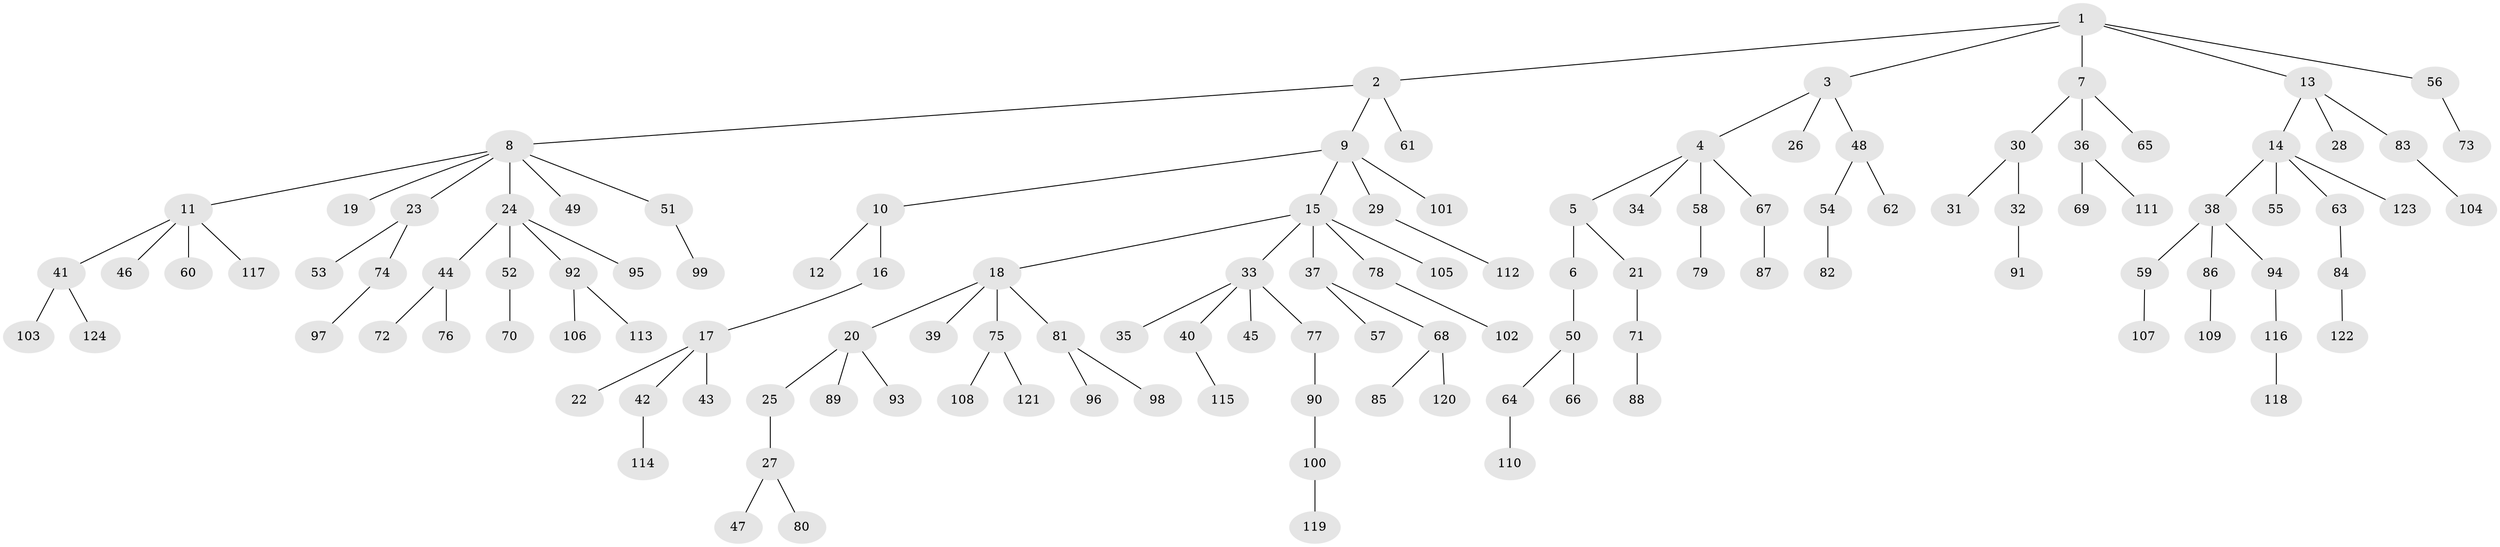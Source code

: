 // Generated by graph-tools (version 1.1) at 2025/15/03/09/25 04:15:42]
// undirected, 124 vertices, 123 edges
graph export_dot {
graph [start="1"]
  node [color=gray90,style=filled];
  1;
  2;
  3;
  4;
  5;
  6;
  7;
  8;
  9;
  10;
  11;
  12;
  13;
  14;
  15;
  16;
  17;
  18;
  19;
  20;
  21;
  22;
  23;
  24;
  25;
  26;
  27;
  28;
  29;
  30;
  31;
  32;
  33;
  34;
  35;
  36;
  37;
  38;
  39;
  40;
  41;
  42;
  43;
  44;
  45;
  46;
  47;
  48;
  49;
  50;
  51;
  52;
  53;
  54;
  55;
  56;
  57;
  58;
  59;
  60;
  61;
  62;
  63;
  64;
  65;
  66;
  67;
  68;
  69;
  70;
  71;
  72;
  73;
  74;
  75;
  76;
  77;
  78;
  79;
  80;
  81;
  82;
  83;
  84;
  85;
  86;
  87;
  88;
  89;
  90;
  91;
  92;
  93;
  94;
  95;
  96;
  97;
  98;
  99;
  100;
  101;
  102;
  103;
  104;
  105;
  106;
  107;
  108;
  109;
  110;
  111;
  112;
  113;
  114;
  115;
  116;
  117;
  118;
  119;
  120;
  121;
  122;
  123;
  124;
  1 -- 2;
  1 -- 3;
  1 -- 7;
  1 -- 13;
  1 -- 56;
  2 -- 8;
  2 -- 9;
  2 -- 61;
  3 -- 4;
  3 -- 26;
  3 -- 48;
  4 -- 5;
  4 -- 34;
  4 -- 58;
  4 -- 67;
  5 -- 6;
  5 -- 21;
  6 -- 50;
  7 -- 30;
  7 -- 36;
  7 -- 65;
  8 -- 11;
  8 -- 19;
  8 -- 23;
  8 -- 24;
  8 -- 49;
  8 -- 51;
  9 -- 10;
  9 -- 15;
  9 -- 29;
  9 -- 101;
  10 -- 12;
  10 -- 16;
  11 -- 41;
  11 -- 46;
  11 -- 60;
  11 -- 117;
  13 -- 14;
  13 -- 28;
  13 -- 83;
  14 -- 38;
  14 -- 55;
  14 -- 63;
  14 -- 123;
  15 -- 18;
  15 -- 33;
  15 -- 37;
  15 -- 78;
  15 -- 105;
  16 -- 17;
  17 -- 22;
  17 -- 42;
  17 -- 43;
  18 -- 20;
  18 -- 39;
  18 -- 75;
  18 -- 81;
  20 -- 25;
  20 -- 89;
  20 -- 93;
  21 -- 71;
  23 -- 53;
  23 -- 74;
  24 -- 44;
  24 -- 52;
  24 -- 92;
  24 -- 95;
  25 -- 27;
  27 -- 47;
  27 -- 80;
  29 -- 112;
  30 -- 31;
  30 -- 32;
  32 -- 91;
  33 -- 35;
  33 -- 40;
  33 -- 45;
  33 -- 77;
  36 -- 69;
  36 -- 111;
  37 -- 57;
  37 -- 68;
  38 -- 59;
  38 -- 86;
  38 -- 94;
  40 -- 115;
  41 -- 103;
  41 -- 124;
  42 -- 114;
  44 -- 72;
  44 -- 76;
  48 -- 54;
  48 -- 62;
  50 -- 64;
  50 -- 66;
  51 -- 99;
  52 -- 70;
  54 -- 82;
  56 -- 73;
  58 -- 79;
  59 -- 107;
  63 -- 84;
  64 -- 110;
  67 -- 87;
  68 -- 85;
  68 -- 120;
  71 -- 88;
  74 -- 97;
  75 -- 108;
  75 -- 121;
  77 -- 90;
  78 -- 102;
  81 -- 96;
  81 -- 98;
  83 -- 104;
  84 -- 122;
  86 -- 109;
  90 -- 100;
  92 -- 106;
  92 -- 113;
  94 -- 116;
  100 -- 119;
  116 -- 118;
}
